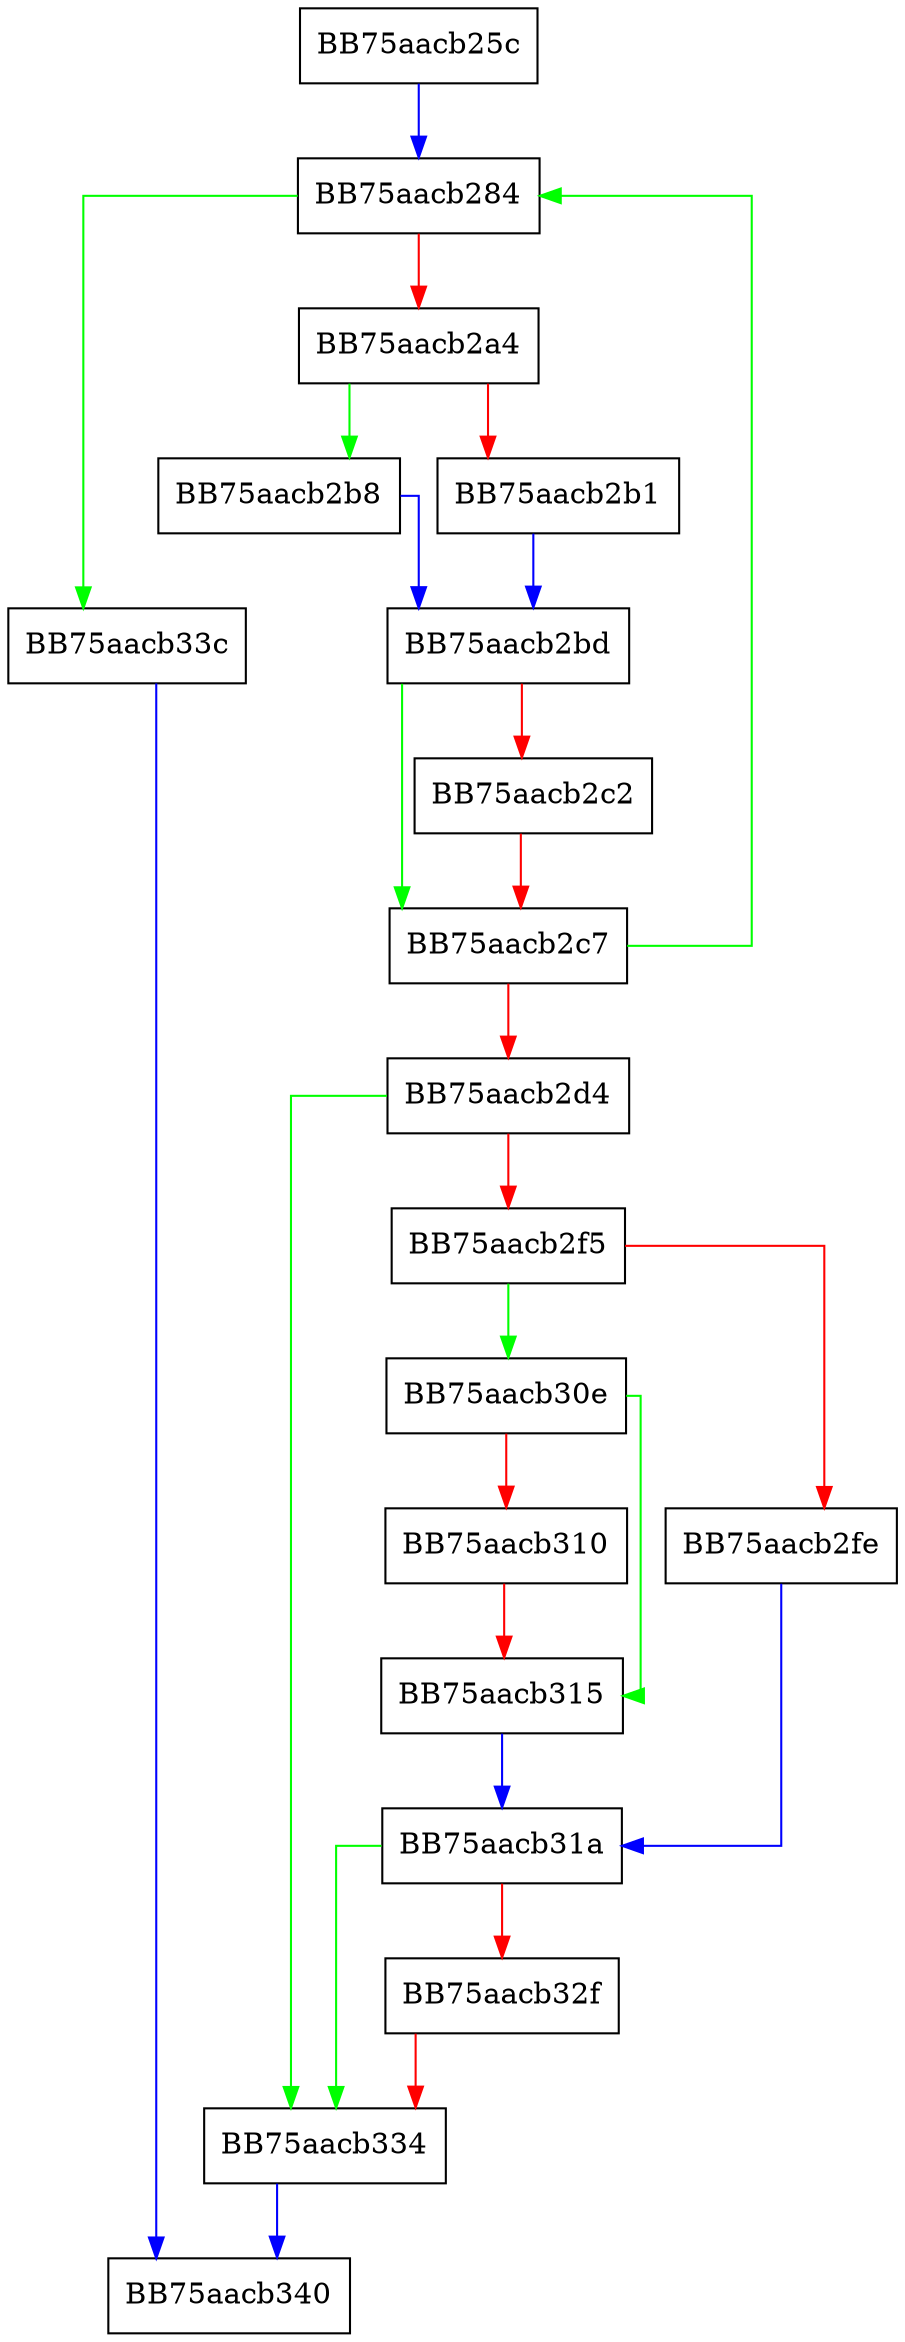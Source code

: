 digraph Decode {
  node [shape="box"];
  graph [splines=ortho];
  BB75aacb25c -> BB75aacb284 [color="blue"];
  BB75aacb284 -> BB75aacb33c [color="green"];
  BB75aacb284 -> BB75aacb2a4 [color="red"];
  BB75aacb2a4 -> BB75aacb2b8 [color="green"];
  BB75aacb2a4 -> BB75aacb2b1 [color="red"];
  BB75aacb2b1 -> BB75aacb2bd [color="blue"];
  BB75aacb2b8 -> BB75aacb2bd [color="blue"];
  BB75aacb2bd -> BB75aacb2c7 [color="green"];
  BB75aacb2bd -> BB75aacb2c2 [color="red"];
  BB75aacb2c2 -> BB75aacb2c7 [color="red"];
  BB75aacb2c7 -> BB75aacb284 [color="green"];
  BB75aacb2c7 -> BB75aacb2d4 [color="red"];
  BB75aacb2d4 -> BB75aacb334 [color="green"];
  BB75aacb2d4 -> BB75aacb2f5 [color="red"];
  BB75aacb2f5 -> BB75aacb30e [color="green"];
  BB75aacb2f5 -> BB75aacb2fe [color="red"];
  BB75aacb2fe -> BB75aacb31a [color="blue"];
  BB75aacb30e -> BB75aacb315 [color="green"];
  BB75aacb30e -> BB75aacb310 [color="red"];
  BB75aacb310 -> BB75aacb315 [color="red"];
  BB75aacb315 -> BB75aacb31a [color="blue"];
  BB75aacb31a -> BB75aacb334 [color="green"];
  BB75aacb31a -> BB75aacb32f [color="red"];
  BB75aacb32f -> BB75aacb334 [color="red"];
  BB75aacb334 -> BB75aacb340 [color="blue"];
  BB75aacb33c -> BB75aacb340 [color="blue"];
}